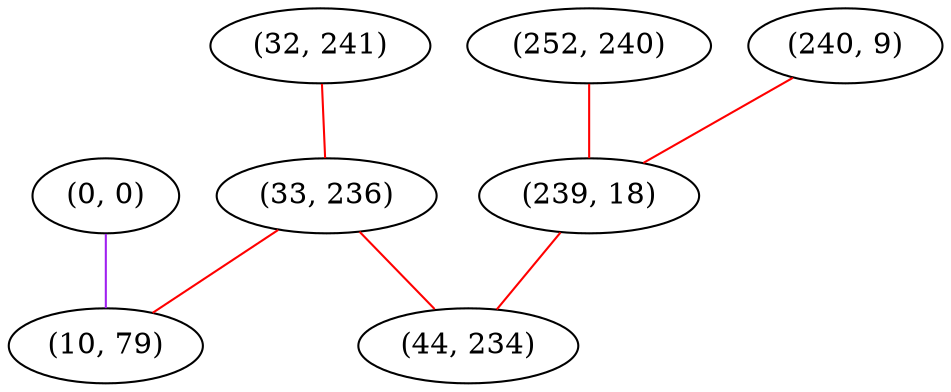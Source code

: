 graph "" {
"(32, 241)";
"(0, 0)";
"(33, 236)";
"(252, 240)";
"(240, 9)";
"(10, 79)";
"(239, 18)";
"(44, 234)";
"(32, 241)" -- "(33, 236)"  [color=red, key=0, weight=1];
"(0, 0)" -- "(10, 79)"  [color=purple, key=0, weight=4];
"(33, 236)" -- "(10, 79)"  [color=red, key=0, weight=1];
"(33, 236)" -- "(44, 234)"  [color=red, key=0, weight=1];
"(252, 240)" -- "(239, 18)"  [color=red, key=0, weight=1];
"(240, 9)" -- "(239, 18)"  [color=red, key=0, weight=1];
"(239, 18)" -- "(44, 234)"  [color=red, key=0, weight=1];
}
